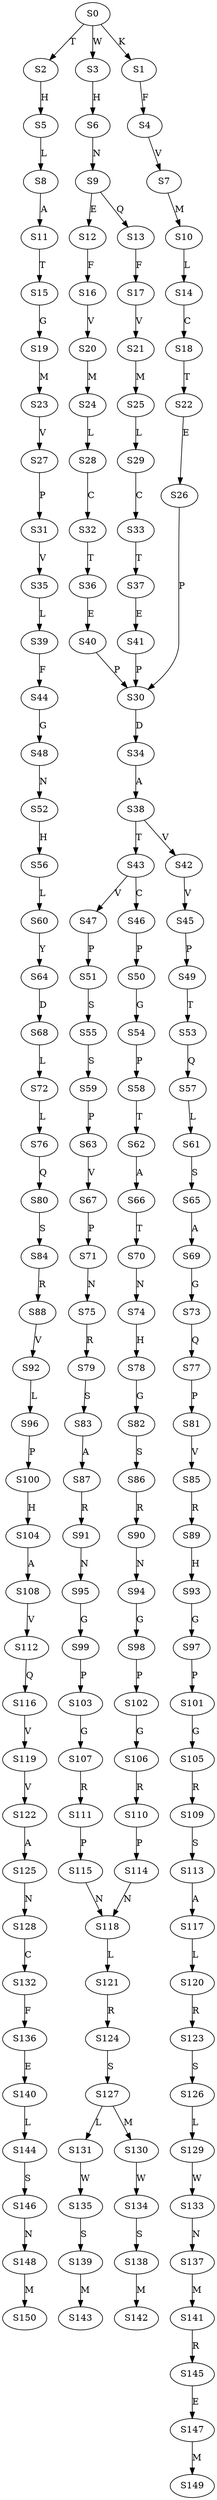 strict digraph  {
	S0 -> S1 [ label = K ];
	S0 -> S2 [ label = T ];
	S0 -> S3 [ label = W ];
	S1 -> S4 [ label = F ];
	S2 -> S5 [ label = H ];
	S3 -> S6 [ label = H ];
	S4 -> S7 [ label = V ];
	S5 -> S8 [ label = L ];
	S6 -> S9 [ label = N ];
	S7 -> S10 [ label = M ];
	S8 -> S11 [ label = A ];
	S9 -> S12 [ label = E ];
	S9 -> S13 [ label = Q ];
	S10 -> S14 [ label = L ];
	S11 -> S15 [ label = T ];
	S12 -> S16 [ label = F ];
	S13 -> S17 [ label = F ];
	S14 -> S18 [ label = C ];
	S15 -> S19 [ label = G ];
	S16 -> S20 [ label = V ];
	S17 -> S21 [ label = V ];
	S18 -> S22 [ label = T ];
	S19 -> S23 [ label = M ];
	S20 -> S24 [ label = M ];
	S21 -> S25 [ label = M ];
	S22 -> S26 [ label = E ];
	S23 -> S27 [ label = V ];
	S24 -> S28 [ label = L ];
	S25 -> S29 [ label = L ];
	S26 -> S30 [ label = P ];
	S27 -> S31 [ label = P ];
	S28 -> S32 [ label = C ];
	S29 -> S33 [ label = C ];
	S30 -> S34 [ label = D ];
	S31 -> S35 [ label = V ];
	S32 -> S36 [ label = T ];
	S33 -> S37 [ label = T ];
	S34 -> S38 [ label = A ];
	S35 -> S39 [ label = L ];
	S36 -> S40 [ label = E ];
	S37 -> S41 [ label = E ];
	S38 -> S42 [ label = V ];
	S38 -> S43 [ label = T ];
	S39 -> S44 [ label = F ];
	S40 -> S30 [ label = P ];
	S41 -> S30 [ label = P ];
	S42 -> S45 [ label = V ];
	S43 -> S46 [ label = C ];
	S43 -> S47 [ label = V ];
	S44 -> S48 [ label = G ];
	S45 -> S49 [ label = P ];
	S46 -> S50 [ label = P ];
	S47 -> S51 [ label = P ];
	S48 -> S52 [ label = N ];
	S49 -> S53 [ label = T ];
	S50 -> S54 [ label = G ];
	S51 -> S55 [ label = S ];
	S52 -> S56 [ label = H ];
	S53 -> S57 [ label = Q ];
	S54 -> S58 [ label = P ];
	S55 -> S59 [ label = S ];
	S56 -> S60 [ label = L ];
	S57 -> S61 [ label = L ];
	S58 -> S62 [ label = T ];
	S59 -> S63 [ label = P ];
	S60 -> S64 [ label = Y ];
	S61 -> S65 [ label = S ];
	S62 -> S66 [ label = A ];
	S63 -> S67 [ label = V ];
	S64 -> S68 [ label = D ];
	S65 -> S69 [ label = A ];
	S66 -> S70 [ label = T ];
	S67 -> S71 [ label = P ];
	S68 -> S72 [ label = L ];
	S69 -> S73 [ label = G ];
	S70 -> S74 [ label = N ];
	S71 -> S75 [ label = N ];
	S72 -> S76 [ label = L ];
	S73 -> S77 [ label = Q ];
	S74 -> S78 [ label = H ];
	S75 -> S79 [ label = R ];
	S76 -> S80 [ label = Q ];
	S77 -> S81 [ label = P ];
	S78 -> S82 [ label = G ];
	S79 -> S83 [ label = S ];
	S80 -> S84 [ label = S ];
	S81 -> S85 [ label = V ];
	S82 -> S86 [ label = S ];
	S83 -> S87 [ label = A ];
	S84 -> S88 [ label = R ];
	S85 -> S89 [ label = R ];
	S86 -> S90 [ label = R ];
	S87 -> S91 [ label = R ];
	S88 -> S92 [ label = V ];
	S89 -> S93 [ label = H ];
	S90 -> S94 [ label = N ];
	S91 -> S95 [ label = N ];
	S92 -> S96 [ label = L ];
	S93 -> S97 [ label = G ];
	S94 -> S98 [ label = G ];
	S95 -> S99 [ label = G ];
	S96 -> S100 [ label = P ];
	S97 -> S101 [ label = P ];
	S98 -> S102 [ label = P ];
	S99 -> S103 [ label = P ];
	S100 -> S104 [ label = H ];
	S101 -> S105 [ label = G ];
	S102 -> S106 [ label = G ];
	S103 -> S107 [ label = G ];
	S104 -> S108 [ label = A ];
	S105 -> S109 [ label = R ];
	S106 -> S110 [ label = R ];
	S107 -> S111 [ label = R ];
	S108 -> S112 [ label = V ];
	S109 -> S113 [ label = S ];
	S110 -> S114 [ label = P ];
	S111 -> S115 [ label = P ];
	S112 -> S116 [ label = Q ];
	S113 -> S117 [ label = A ];
	S114 -> S118 [ label = N ];
	S115 -> S118 [ label = N ];
	S116 -> S119 [ label = V ];
	S117 -> S120 [ label = L ];
	S118 -> S121 [ label = L ];
	S119 -> S122 [ label = V ];
	S120 -> S123 [ label = R ];
	S121 -> S124 [ label = R ];
	S122 -> S125 [ label = A ];
	S123 -> S126 [ label = S ];
	S124 -> S127 [ label = S ];
	S125 -> S128 [ label = N ];
	S126 -> S129 [ label = L ];
	S127 -> S130 [ label = M ];
	S127 -> S131 [ label = L ];
	S128 -> S132 [ label = C ];
	S129 -> S133 [ label = W ];
	S130 -> S134 [ label = W ];
	S131 -> S135 [ label = W ];
	S132 -> S136 [ label = F ];
	S133 -> S137 [ label = N ];
	S134 -> S138 [ label = S ];
	S135 -> S139 [ label = S ];
	S136 -> S140 [ label = E ];
	S137 -> S141 [ label = M ];
	S138 -> S142 [ label = M ];
	S139 -> S143 [ label = M ];
	S140 -> S144 [ label = L ];
	S141 -> S145 [ label = R ];
	S144 -> S146 [ label = S ];
	S145 -> S147 [ label = E ];
	S146 -> S148 [ label = N ];
	S147 -> S149 [ label = M ];
	S148 -> S150 [ label = M ];
}
